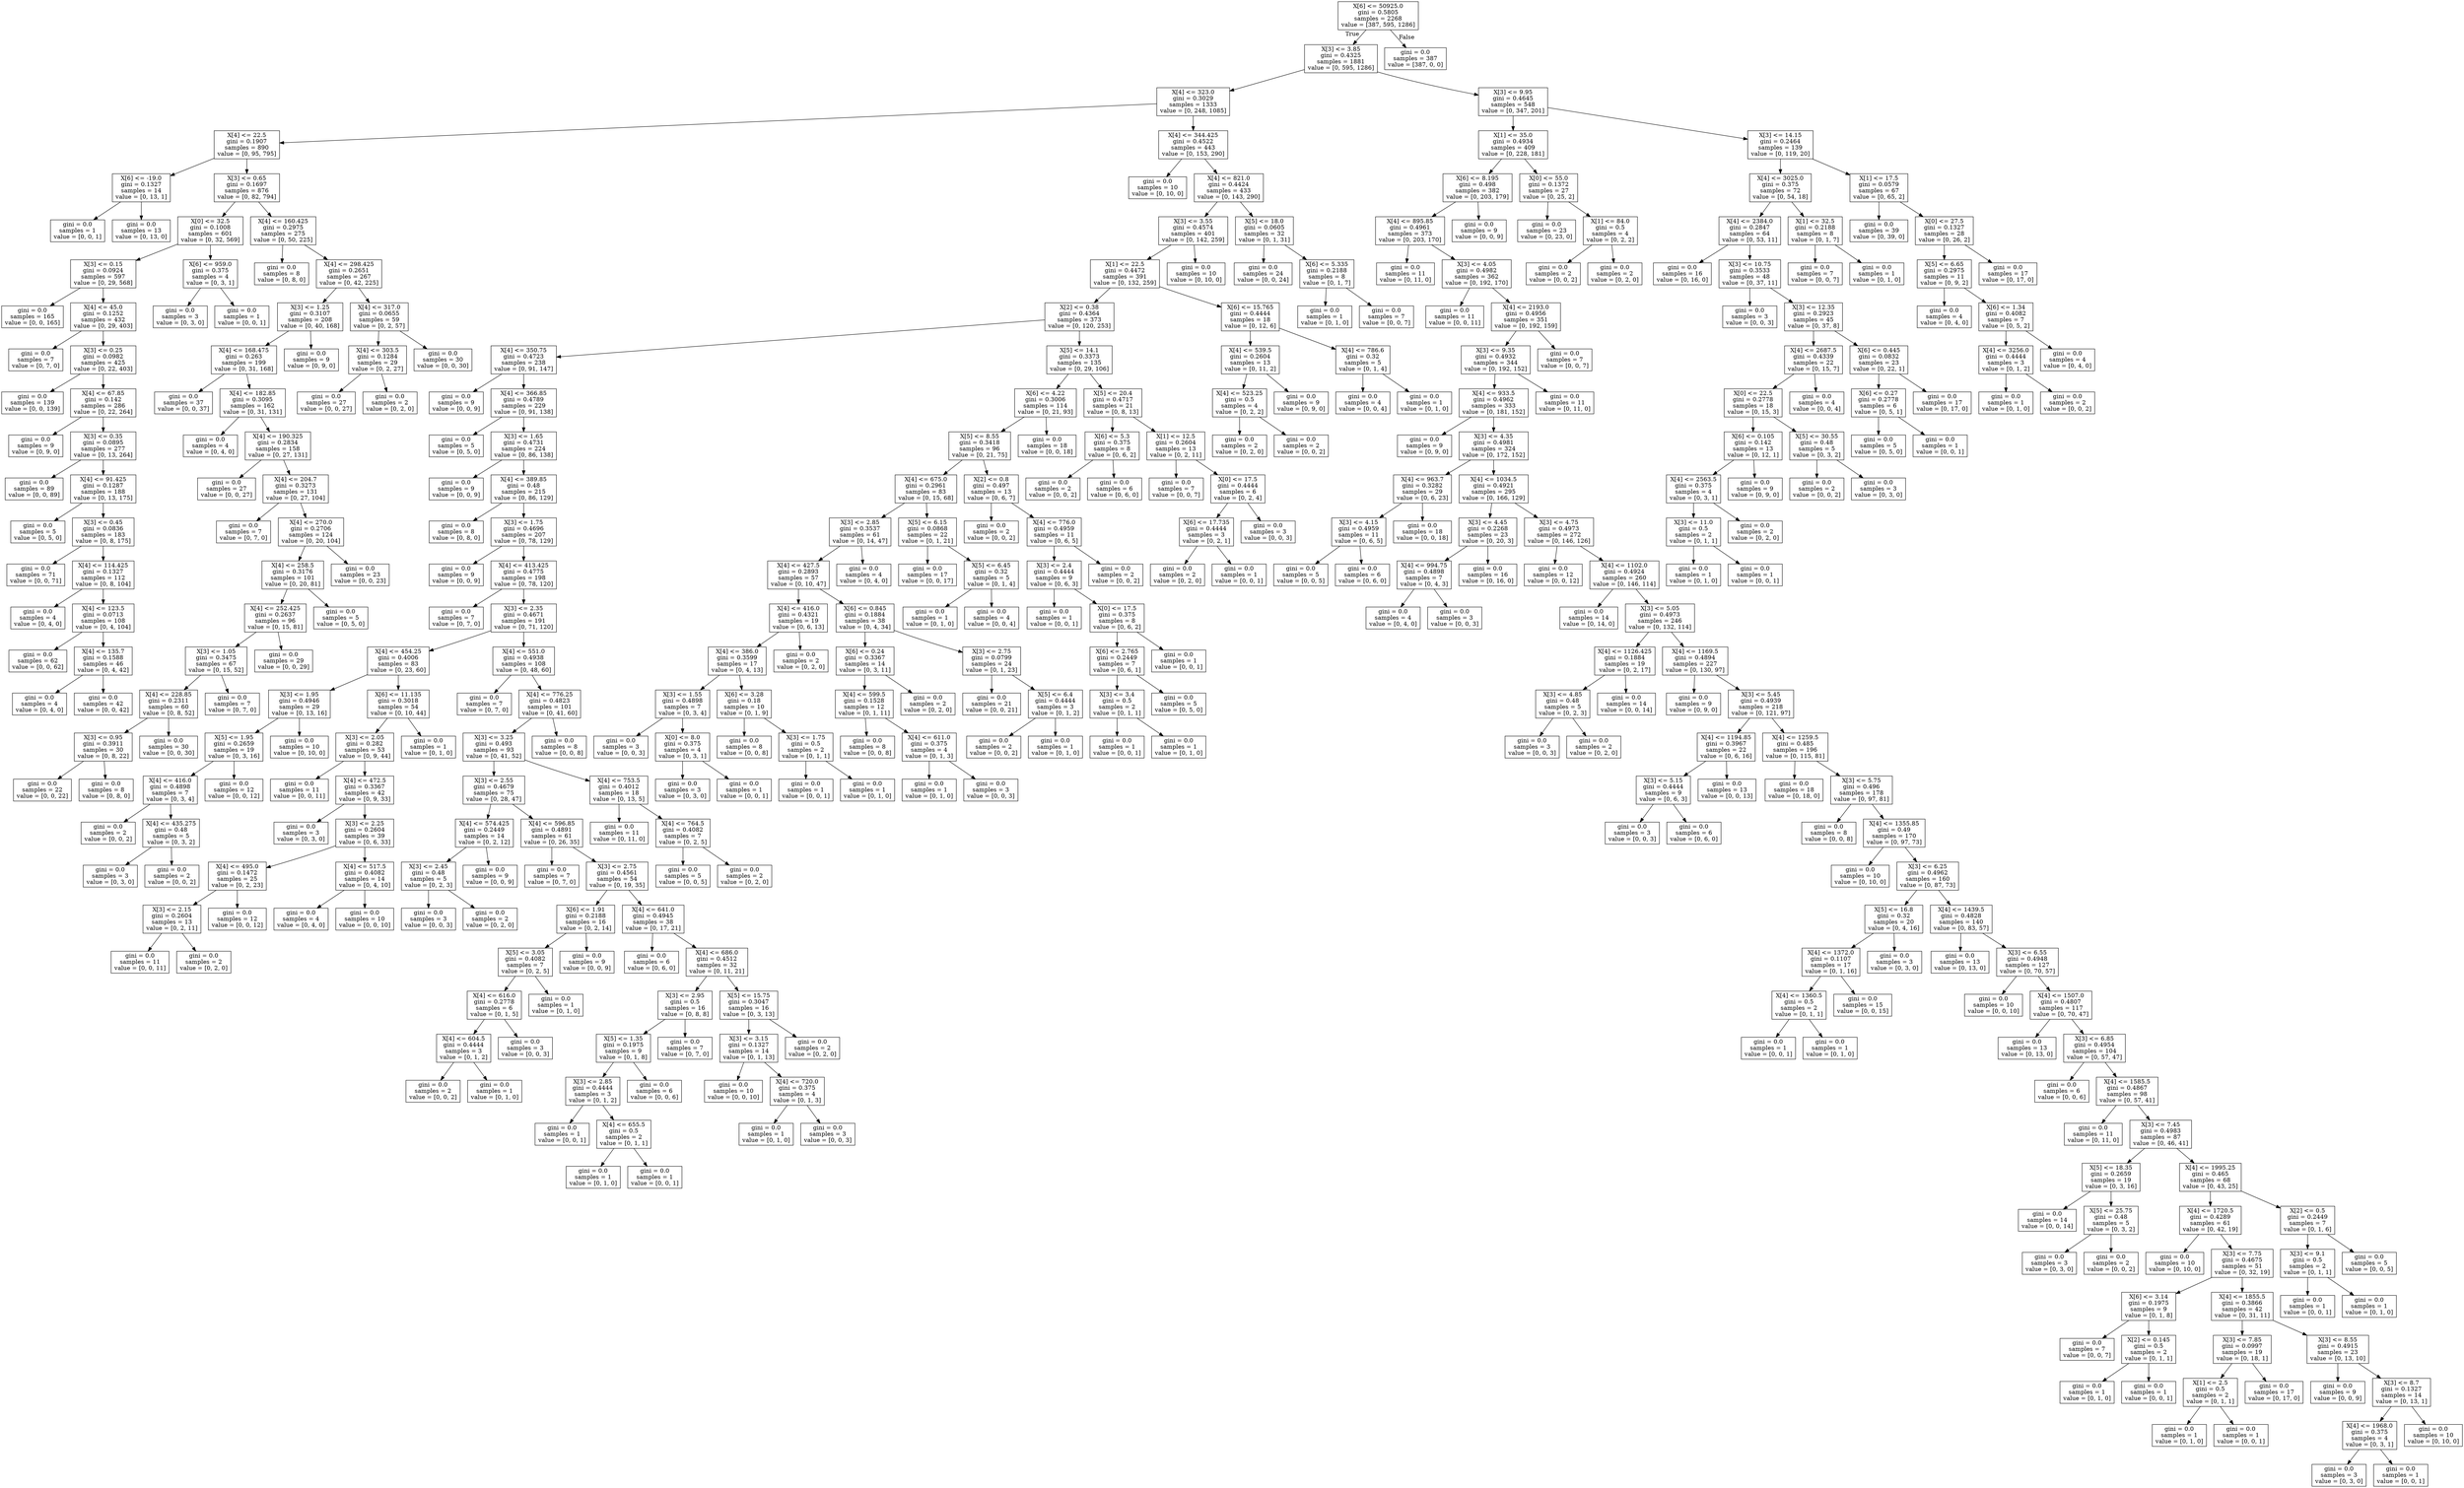 digraph Tree {
node [shape=box] ;
0 [label="X[6] <= 50925.0\ngini = 0.5805\nsamples = 2268\nvalue = [387, 595, 1286]"] ;
1 [label="X[3] <= 3.85\ngini = 0.4325\nsamples = 1881\nvalue = [0, 595, 1286]"] ;
0 -> 1 [labeldistance=2.5, labelangle=45, headlabel="True"] ;
2 [label="X[4] <= 323.0\ngini = 0.3029\nsamples = 1333\nvalue = [0, 248, 1085]"] ;
1 -> 2 ;
3 [label="X[4] <= 22.5\ngini = 0.1907\nsamples = 890\nvalue = [0, 95, 795]"] ;
2 -> 3 ;
4 [label="X[6] <= -19.0\ngini = 0.1327\nsamples = 14\nvalue = [0, 13, 1]"] ;
3 -> 4 ;
5 [label="gini = 0.0\nsamples = 1\nvalue = [0, 0, 1]"] ;
4 -> 5 ;
6 [label="gini = 0.0\nsamples = 13\nvalue = [0, 13, 0]"] ;
4 -> 6 ;
7 [label="X[3] <= 0.65\ngini = 0.1697\nsamples = 876\nvalue = [0, 82, 794]"] ;
3 -> 7 ;
8 [label="X[0] <= 32.5\ngini = 0.1008\nsamples = 601\nvalue = [0, 32, 569]"] ;
7 -> 8 ;
9 [label="X[3] <= 0.15\ngini = 0.0924\nsamples = 597\nvalue = [0, 29, 568]"] ;
8 -> 9 ;
10 [label="gini = 0.0\nsamples = 165\nvalue = [0, 0, 165]"] ;
9 -> 10 ;
11 [label="X[4] <= 45.0\ngini = 0.1252\nsamples = 432\nvalue = [0, 29, 403]"] ;
9 -> 11 ;
12 [label="gini = 0.0\nsamples = 7\nvalue = [0, 7, 0]"] ;
11 -> 12 ;
13 [label="X[3] <= 0.25\ngini = 0.0982\nsamples = 425\nvalue = [0, 22, 403]"] ;
11 -> 13 ;
14 [label="gini = 0.0\nsamples = 139\nvalue = [0, 0, 139]"] ;
13 -> 14 ;
15 [label="X[4] <= 67.85\ngini = 0.142\nsamples = 286\nvalue = [0, 22, 264]"] ;
13 -> 15 ;
16 [label="gini = 0.0\nsamples = 9\nvalue = [0, 9, 0]"] ;
15 -> 16 ;
17 [label="X[3] <= 0.35\ngini = 0.0895\nsamples = 277\nvalue = [0, 13, 264]"] ;
15 -> 17 ;
18 [label="gini = 0.0\nsamples = 89\nvalue = [0, 0, 89]"] ;
17 -> 18 ;
19 [label="X[4] <= 91.425\ngini = 0.1287\nsamples = 188\nvalue = [0, 13, 175]"] ;
17 -> 19 ;
20 [label="gini = 0.0\nsamples = 5\nvalue = [0, 5, 0]"] ;
19 -> 20 ;
21 [label="X[3] <= 0.45\ngini = 0.0836\nsamples = 183\nvalue = [0, 8, 175]"] ;
19 -> 21 ;
22 [label="gini = 0.0\nsamples = 71\nvalue = [0, 0, 71]"] ;
21 -> 22 ;
23 [label="X[4] <= 114.425\ngini = 0.1327\nsamples = 112\nvalue = [0, 8, 104]"] ;
21 -> 23 ;
24 [label="gini = 0.0\nsamples = 4\nvalue = [0, 4, 0]"] ;
23 -> 24 ;
25 [label="X[4] <= 123.5\ngini = 0.0713\nsamples = 108\nvalue = [0, 4, 104]"] ;
23 -> 25 ;
26 [label="gini = 0.0\nsamples = 62\nvalue = [0, 0, 62]"] ;
25 -> 26 ;
27 [label="X[4] <= 135.7\ngini = 0.1588\nsamples = 46\nvalue = [0, 4, 42]"] ;
25 -> 27 ;
28 [label="gini = 0.0\nsamples = 4\nvalue = [0, 4, 0]"] ;
27 -> 28 ;
29 [label="gini = 0.0\nsamples = 42\nvalue = [0, 0, 42]"] ;
27 -> 29 ;
30 [label="X[6] <= 959.0\ngini = 0.375\nsamples = 4\nvalue = [0, 3, 1]"] ;
8 -> 30 ;
31 [label="gini = 0.0\nsamples = 3\nvalue = [0, 3, 0]"] ;
30 -> 31 ;
32 [label="gini = 0.0\nsamples = 1\nvalue = [0, 0, 1]"] ;
30 -> 32 ;
33 [label="X[4] <= 160.425\ngini = 0.2975\nsamples = 275\nvalue = [0, 50, 225]"] ;
7 -> 33 ;
34 [label="gini = 0.0\nsamples = 8\nvalue = [0, 8, 0]"] ;
33 -> 34 ;
35 [label="X[4] <= 298.425\ngini = 0.2651\nsamples = 267\nvalue = [0, 42, 225]"] ;
33 -> 35 ;
36 [label="X[3] <= 1.25\ngini = 0.3107\nsamples = 208\nvalue = [0, 40, 168]"] ;
35 -> 36 ;
37 [label="X[4] <= 168.475\ngini = 0.263\nsamples = 199\nvalue = [0, 31, 168]"] ;
36 -> 37 ;
38 [label="gini = 0.0\nsamples = 37\nvalue = [0, 0, 37]"] ;
37 -> 38 ;
39 [label="X[4] <= 182.85\ngini = 0.3095\nsamples = 162\nvalue = [0, 31, 131]"] ;
37 -> 39 ;
40 [label="gini = 0.0\nsamples = 4\nvalue = [0, 4, 0]"] ;
39 -> 40 ;
41 [label="X[4] <= 190.325\ngini = 0.2834\nsamples = 158\nvalue = [0, 27, 131]"] ;
39 -> 41 ;
42 [label="gini = 0.0\nsamples = 27\nvalue = [0, 0, 27]"] ;
41 -> 42 ;
43 [label="X[4] <= 204.7\ngini = 0.3273\nsamples = 131\nvalue = [0, 27, 104]"] ;
41 -> 43 ;
44 [label="gini = 0.0\nsamples = 7\nvalue = [0, 7, 0]"] ;
43 -> 44 ;
45 [label="X[4] <= 270.0\ngini = 0.2706\nsamples = 124\nvalue = [0, 20, 104]"] ;
43 -> 45 ;
46 [label="X[4] <= 258.5\ngini = 0.3176\nsamples = 101\nvalue = [0, 20, 81]"] ;
45 -> 46 ;
47 [label="X[4] <= 252.425\ngini = 0.2637\nsamples = 96\nvalue = [0, 15, 81]"] ;
46 -> 47 ;
48 [label="X[3] <= 1.05\ngini = 0.3475\nsamples = 67\nvalue = [0, 15, 52]"] ;
47 -> 48 ;
49 [label="X[4] <= 228.85\ngini = 0.2311\nsamples = 60\nvalue = [0, 8, 52]"] ;
48 -> 49 ;
50 [label="X[3] <= 0.95\ngini = 0.3911\nsamples = 30\nvalue = [0, 8, 22]"] ;
49 -> 50 ;
51 [label="gini = 0.0\nsamples = 22\nvalue = [0, 0, 22]"] ;
50 -> 51 ;
52 [label="gini = 0.0\nsamples = 8\nvalue = [0, 8, 0]"] ;
50 -> 52 ;
53 [label="gini = 0.0\nsamples = 30\nvalue = [0, 0, 30]"] ;
49 -> 53 ;
54 [label="gini = 0.0\nsamples = 7\nvalue = [0, 7, 0]"] ;
48 -> 54 ;
55 [label="gini = 0.0\nsamples = 29\nvalue = [0, 0, 29]"] ;
47 -> 55 ;
56 [label="gini = 0.0\nsamples = 5\nvalue = [0, 5, 0]"] ;
46 -> 56 ;
57 [label="gini = 0.0\nsamples = 23\nvalue = [0, 0, 23]"] ;
45 -> 57 ;
58 [label="gini = 0.0\nsamples = 9\nvalue = [0, 9, 0]"] ;
36 -> 58 ;
59 [label="X[4] <= 317.0\ngini = 0.0655\nsamples = 59\nvalue = [0, 2, 57]"] ;
35 -> 59 ;
60 [label="X[4] <= 303.5\ngini = 0.1284\nsamples = 29\nvalue = [0, 2, 27]"] ;
59 -> 60 ;
61 [label="gini = 0.0\nsamples = 27\nvalue = [0, 0, 27]"] ;
60 -> 61 ;
62 [label="gini = 0.0\nsamples = 2\nvalue = [0, 2, 0]"] ;
60 -> 62 ;
63 [label="gini = 0.0\nsamples = 30\nvalue = [0, 0, 30]"] ;
59 -> 63 ;
64 [label="X[4] <= 344.425\ngini = 0.4522\nsamples = 443\nvalue = [0, 153, 290]"] ;
2 -> 64 ;
65 [label="gini = 0.0\nsamples = 10\nvalue = [0, 10, 0]"] ;
64 -> 65 ;
66 [label="X[4] <= 821.0\ngini = 0.4424\nsamples = 433\nvalue = [0, 143, 290]"] ;
64 -> 66 ;
67 [label="X[3] <= 3.55\ngini = 0.4574\nsamples = 401\nvalue = [0, 142, 259]"] ;
66 -> 67 ;
68 [label="X[1] <= 22.5\ngini = 0.4472\nsamples = 391\nvalue = [0, 132, 259]"] ;
67 -> 68 ;
69 [label="X[2] <= 0.38\ngini = 0.4364\nsamples = 373\nvalue = [0, 120, 253]"] ;
68 -> 69 ;
70 [label="X[4] <= 350.75\ngini = 0.4723\nsamples = 238\nvalue = [0, 91, 147]"] ;
69 -> 70 ;
71 [label="gini = 0.0\nsamples = 9\nvalue = [0, 0, 9]"] ;
70 -> 71 ;
72 [label="X[4] <= 366.85\ngini = 0.4789\nsamples = 229\nvalue = [0, 91, 138]"] ;
70 -> 72 ;
73 [label="gini = 0.0\nsamples = 5\nvalue = [0, 5, 0]"] ;
72 -> 73 ;
74 [label="X[3] <= 1.65\ngini = 0.4731\nsamples = 224\nvalue = [0, 86, 138]"] ;
72 -> 74 ;
75 [label="gini = 0.0\nsamples = 9\nvalue = [0, 0, 9]"] ;
74 -> 75 ;
76 [label="X[4] <= 389.85\ngini = 0.48\nsamples = 215\nvalue = [0, 86, 129]"] ;
74 -> 76 ;
77 [label="gini = 0.0\nsamples = 8\nvalue = [0, 8, 0]"] ;
76 -> 77 ;
78 [label="X[3] <= 1.75\ngini = 0.4696\nsamples = 207\nvalue = [0, 78, 129]"] ;
76 -> 78 ;
79 [label="gini = 0.0\nsamples = 9\nvalue = [0, 0, 9]"] ;
78 -> 79 ;
80 [label="X[4] <= 413.425\ngini = 0.4775\nsamples = 198\nvalue = [0, 78, 120]"] ;
78 -> 80 ;
81 [label="gini = 0.0\nsamples = 7\nvalue = [0, 7, 0]"] ;
80 -> 81 ;
82 [label="X[3] <= 2.35\ngini = 0.4671\nsamples = 191\nvalue = [0, 71, 120]"] ;
80 -> 82 ;
83 [label="X[4] <= 454.25\ngini = 0.4006\nsamples = 83\nvalue = [0, 23, 60]"] ;
82 -> 83 ;
84 [label="X[3] <= 1.95\ngini = 0.4946\nsamples = 29\nvalue = [0, 13, 16]"] ;
83 -> 84 ;
85 [label="X[5] <= 1.95\ngini = 0.2659\nsamples = 19\nvalue = [0, 3, 16]"] ;
84 -> 85 ;
86 [label="X[4] <= 416.0\ngini = 0.4898\nsamples = 7\nvalue = [0, 3, 4]"] ;
85 -> 86 ;
87 [label="gini = 0.0\nsamples = 2\nvalue = [0, 0, 2]"] ;
86 -> 87 ;
88 [label="X[4] <= 435.275\ngini = 0.48\nsamples = 5\nvalue = [0, 3, 2]"] ;
86 -> 88 ;
89 [label="gini = 0.0\nsamples = 3\nvalue = [0, 3, 0]"] ;
88 -> 89 ;
90 [label="gini = 0.0\nsamples = 2\nvalue = [0, 0, 2]"] ;
88 -> 90 ;
91 [label="gini = 0.0\nsamples = 12\nvalue = [0, 0, 12]"] ;
85 -> 91 ;
92 [label="gini = 0.0\nsamples = 10\nvalue = [0, 10, 0]"] ;
84 -> 92 ;
93 [label="X[6] <= 11.135\ngini = 0.3018\nsamples = 54\nvalue = [0, 10, 44]"] ;
83 -> 93 ;
94 [label="X[3] <= 2.05\ngini = 0.282\nsamples = 53\nvalue = [0, 9, 44]"] ;
93 -> 94 ;
95 [label="gini = 0.0\nsamples = 11\nvalue = [0, 0, 11]"] ;
94 -> 95 ;
96 [label="X[4] <= 472.5\ngini = 0.3367\nsamples = 42\nvalue = [0, 9, 33]"] ;
94 -> 96 ;
97 [label="gini = 0.0\nsamples = 3\nvalue = [0, 3, 0]"] ;
96 -> 97 ;
98 [label="X[3] <= 2.25\ngini = 0.2604\nsamples = 39\nvalue = [0, 6, 33]"] ;
96 -> 98 ;
99 [label="X[4] <= 495.0\ngini = 0.1472\nsamples = 25\nvalue = [0, 2, 23]"] ;
98 -> 99 ;
100 [label="X[3] <= 2.15\ngini = 0.2604\nsamples = 13\nvalue = [0, 2, 11]"] ;
99 -> 100 ;
101 [label="gini = 0.0\nsamples = 11\nvalue = [0, 0, 11]"] ;
100 -> 101 ;
102 [label="gini = 0.0\nsamples = 2\nvalue = [0, 2, 0]"] ;
100 -> 102 ;
103 [label="gini = 0.0\nsamples = 12\nvalue = [0, 0, 12]"] ;
99 -> 103 ;
104 [label="X[4] <= 517.5\ngini = 0.4082\nsamples = 14\nvalue = [0, 4, 10]"] ;
98 -> 104 ;
105 [label="gini = 0.0\nsamples = 4\nvalue = [0, 4, 0]"] ;
104 -> 105 ;
106 [label="gini = 0.0\nsamples = 10\nvalue = [0, 0, 10]"] ;
104 -> 106 ;
107 [label="gini = 0.0\nsamples = 1\nvalue = [0, 1, 0]"] ;
93 -> 107 ;
108 [label="X[4] <= 551.0\ngini = 0.4938\nsamples = 108\nvalue = [0, 48, 60]"] ;
82 -> 108 ;
109 [label="gini = 0.0\nsamples = 7\nvalue = [0, 7, 0]"] ;
108 -> 109 ;
110 [label="X[4] <= 776.25\ngini = 0.4823\nsamples = 101\nvalue = [0, 41, 60]"] ;
108 -> 110 ;
111 [label="X[3] <= 3.25\ngini = 0.493\nsamples = 93\nvalue = [0, 41, 52]"] ;
110 -> 111 ;
112 [label="X[3] <= 2.55\ngini = 0.4679\nsamples = 75\nvalue = [0, 28, 47]"] ;
111 -> 112 ;
113 [label="X[4] <= 574.425\ngini = 0.2449\nsamples = 14\nvalue = [0, 2, 12]"] ;
112 -> 113 ;
114 [label="X[3] <= 2.45\ngini = 0.48\nsamples = 5\nvalue = [0, 2, 3]"] ;
113 -> 114 ;
115 [label="gini = 0.0\nsamples = 3\nvalue = [0, 0, 3]"] ;
114 -> 115 ;
116 [label="gini = 0.0\nsamples = 2\nvalue = [0, 2, 0]"] ;
114 -> 116 ;
117 [label="gini = 0.0\nsamples = 9\nvalue = [0, 0, 9]"] ;
113 -> 117 ;
118 [label="X[4] <= 596.85\ngini = 0.4891\nsamples = 61\nvalue = [0, 26, 35]"] ;
112 -> 118 ;
119 [label="gini = 0.0\nsamples = 7\nvalue = [0, 7, 0]"] ;
118 -> 119 ;
120 [label="X[3] <= 2.75\ngini = 0.4561\nsamples = 54\nvalue = [0, 19, 35]"] ;
118 -> 120 ;
121 [label="X[6] <= 1.91\ngini = 0.2188\nsamples = 16\nvalue = [0, 2, 14]"] ;
120 -> 121 ;
122 [label="X[5] <= 3.05\ngini = 0.4082\nsamples = 7\nvalue = [0, 2, 5]"] ;
121 -> 122 ;
123 [label="X[4] <= 616.0\ngini = 0.2778\nsamples = 6\nvalue = [0, 1, 5]"] ;
122 -> 123 ;
124 [label="X[4] <= 604.5\ngini = 0.4444\nsamples = 3\nvalue = [0, 1, 2]"] ;
123 -> 124 ;
125 [label="gini = 0.0\nsamples = 2\nvalue = [0, 0, 2]"] ;
124 -> 125 ;
126 [label="gini = 0.0\nsamples = 1\nvalue = [0, 1, 0]"] ;
124 -> 126 ;
127 [label="gini = 0.0\nsamples = 3\nvalue = [0, 0, 3]"] ;
123 -> 127 ;
128 [label="gini = 0.0\nsamples = 1\nvalue = [0, 1, 0]"] ;
122 -> 128 ;
129 [label="gini = 0.0\nsamples = 9\nvalue = [0, 0, 9]"] ;
121 -> 129 ;
130 [label="X[4] <= 641.0\ngini = 0.4945\nsamples = 38\nvalue = [0, 17, 21]"] ;
120 -> 130 ;
131 [label="gini = 0.0\nsamples = 6\nvalue = [0, 6, 0]"] ;
130 -> 131 ;
132 [label="X[4] <= 686.0\ngini = 0.4512\nsamples = 32\nvalue = [0, 11, 21]"] ;
130 -> 132 ;
133 [label="X[3] <= 2.95\ngini = 0.5\nsamples = 16\nvalue = [0, 8, 8]"] ;
132 -> 133 ;
134 [label="X[5] <= 1.35\ngini = 0.1975\nsamples = 9\nvalue = [0, 1, 8]"] ;
133 -> 134 ;
135 [label="X[3] <= 2.85\ngini = 0.4444\nsamples = 3\nvalue = [0, 1, 2]"] ;
134 -> 135 ;
136 [label="gini = 0.0\nsamples = 1\nvalue = [0, 0, 1]"] ;
135 -> 136 ;
137 [label="X[4] <= 655.5\ngini = 0.5\nsamples = 2\nvalue = [0, 1, 1]"] ;
135 -> 137 ;
138 [label="gini = 0.0\nsamples = 1\nvalue = [0, 1, 0]"] ;
137 -> 138 ;
139 [label="gini = 0.0\nsamples = 1\nvalue = [0, 0, 1]"] ;
137 -> 139 ;
140 [label="gini = 0.0\nsamples = 6\nvalue = [0, 0, 6]"] ;
134 -> 140 ;
141 [label="gini = 0.0\nsamples = 7\nvalue = [0, 7, 0]"] ;
133 -> 141 ;
142 [label="X[5] <= 15.75\ngini = 0.3047\nsamples = 16\nvalue = [0, 3, 13]"] ;
132 -> 142 ;
143 [label="X[3] <= 3.15\ngini = 0.1327\nsamples = 14\nvalue = [0, 1, 13]"] ;
142 -> 143 ;
144 [label="gini = 0.0\nsamples = 10\nvalue = [0, 0, 10]"] ;
143 -> 144 ;
145 [label="X[4] <= 720.0\ngini = 0.375\nsamples = 4\nvalue = [0, 1, 3]"] ;
143 -> 145 ;
146 [label="gini = 0.0\nsamples = 1\nvalue = [0, 1, 0]"] ;
145 -> 146 ;
147 [label="gini = 0.0\nsamples = 3\nvalue = [0, 0, 3]"] ;
145 -> 147 ;
148 [label="gini = 0.0\nsamples = 2\nvalue = [0, 2, 0]"] ;
142 -> 148 ;
149 [label="X[4] <= 753.5\ngini = 0.4012\nsamples = 18\nvalue = [0, 13, 5]"] ;
111 -> 149 ;
150 [label="gini = 0.0\nsamples = 11\nvalue = [0, 11, 0]"] ;
149 -> 150 ;
151 [label="X[4] <= 764.5\ngini = 0.4082\nsamples = 7\nvalue = [0, 2, 5]"] ;
149 -> 151 ;
152 [label="gini = 0.0\nsamples = 5\nvalue = [0, 0, 5]"] ;
151 -> 152 ;
153 [label="gini = 0.0\nsamples = 2\nvalue = [0, 2, 0]"] ;
151 -> 153 ;
154 [label="gini = 0.0\nsamples = 8\nvalue = [0, 0, 8]"] ;
110 -> 154 ;
155 [label="X[5] <= 14.1\ngini = 0.3373\nsamples = 135\nvalue = [0, 29, 106]"] ;
69 -> 155 ;
156 [label="X[6] <= 4.22\ngini = 0.3006\nsamples = 114\nvalue = [0, 21, 93]"] ;
155 -> 156 ;
157 [label="X[5] <= 8.55\ngini = 0.3418\nsamples = 96\nvalue = [0, 21, 75]"] ;
156 -> 157 ;
158 [label="X[4] <= 675.0\ngini = 0.2961\nsamples = 83\nvalue = [0, 15, 68]"] ;
157 -> 158 ;
159 [label="X[3] <= 2.85\ngini = 0.3537\nsamples = 61\nvalue = [0, 14, 47]"] ;
158 -> 159 ;
160 [label="X[4] <= 427.5\ngini = 0.2893\nsamples = 57\nvalue = [0, 10, 47]"] ;
159 -> 160 ;
161 [label="X[4] <= 416.0\ngini = 0.4321\nsamples = 19\nvalue = [0, 6, 13]"] ;
160 -> 161 ;
162 [label="X[4] <= 386.0\ngini = 0.3599\nsamples = 17\nvalue = [0, 4, 13]"] ;
161 -> 162 ;
163 [label="X[3] <= 1.55\ngini = 0.4898\nsamples = 7\nvalue = [0, 3, 4]"] ;
162 -> 163 ;
164 [label="gini = 0.0\nsamples = 3\nvalue = [0, 0, 3]"] ;
163 -> 164 ;
165 [label="X[0] <= 8.0\ngini = 0.375\nsamples = 4\nvalue = [0, 3, 1]"] ;
163 -> 165 ;
166 [label="gini = 0.0\nsamples = 3\nvalue = [0, 3, 0]"] ;
165 -> 166 ;
167 [label="gini = 0.0\nsamples = 1\nvalue = [0, 0, 1]"] ;
165 -> 167 ;
168 [label="X[6] <= 3.28\ngini = 0.18\nsamples = 10\nvalue = [0, 1, 9]"] ;
162 -> 168 ;
169 [label="gini = 0.0\nsamples = 8\nvalue = [0, 0, 8]"] ;
168 -> 169 ;
170 [label="X[3] <= 1.75\ngini = 0.5\nsamples = 2\nvalue = [0, 1, 1]"] ;
168 -> 170 ;
171 [label="gini = 0.0\nsamples = 1\nvalue = [0, 0, 1]"] ;
170 -> 171 ;
172 [label="gini = 0.0\nsamples = 1\nvalue = [0, 1, 0]"] ;
170 -> 172 ;
173 [label="gini = 0.0\nsamples = 2\nvalue = [0, 2, 0]"] ;
161 -> 173 ;
174 [label="X[6] <= 0.845\ngini = 0.1884\nsamples = 38\nvalue = [0, 4, 34]"] ;
160 -> 174 ;
175 [label="X[6] <= 0.24\ngini = 0.3367\nsamples = 14\nvalue = [0, 3, 11]"] ;
174 -> 175 ;
176 [label="X[4] <= 599.5\ngini = 0.1528\nsamples = 12\nvalue = [0, 1, 11]"] ;
175 -> 176 ;
177 [label="gini = 0.0\nsamples = 8\nvalue = [0, 0, 8]"] ;
176 -> 177 ;
178 [label="X[4] <= 611.0\ngini = 0.375\nsamples = 4\nvalue = [0, 1, 3]"] ;
176 -> 178 ;
179 [label="gini = 0.0\nsamples = 1\nvalue = [0, 1, 0]"] ;
178 -> 179 ;
180 [label="gini = 0.0\nsamples = 3\nvalue = [0, 0, 3]"] ;
178 -> 180 ;
181 [label="gini = 0.0\nsamples = 2\nvalue = [0, 2, 0]"] ;
175 -> 181 ;
182 [label="X[3] <= 2.75\ngini = 0.0799\nsamples = 24\nvalue = [0, 1, 23]"] ;
174 -> 182 ;
183 [label="gini = 0.0\nsamples = 21\nvalue = [0, 0, 21]"] ;
182 -> 183 ;
184 [label="X[5] <= 6.4\ngini = 0.4444\nsamples = 3\nvalue = [0, 1, 2]"] ;
182 -> 184 ;
185 [label="gini = 0.0\nsamples = 2\nvalue = [0, 0, 2]"] ;
184 -> 185 ;
186 [label="gini = 0.0\nsamples = 1\nvalue = [0, 1, 0]"] ;
184 -> 186 ;
187 [label="gini = 0.0\nsamples = 4\nvalue = [0, 4, 0]"] ;
159 -> 187 ;
188 [label="X[5] <= 6.15\ngini = 0.0868\nsamples = 22\nvalue = [0, 1, 21]"] ;
158 -> 188 ;
189 [label="gini = 0.0\nsamples = 17\nvalue = [0, 0, 17]"] ;
188 -> 189 ;
190 [label="X[5] <= 6.45\ngini = 0.32\nsamples = 5\nvalue = [0, 1, 4]"] ;
188 -> 190 ;
191 [label="gini = 0.0\nsamples = 1\nvalue = [0, 1, 0]"] ;
190 -> 191 ;
192 [label="gini = 0.0\nsamples = 4\nvalue = [0, 0, 4]"] ;
190 -> 192 ;
193 [label="X[2] <= 0.8\ngini = 0.497\nsamples = 13\nvalue = [0, 6, 7]"] ;
157 -> 193 ;
194 [label="gini = 0.0\nsamples = 2\nvalue = [0, 0, 2]"] ;
193 -> 194 ;
195 [label="X[4] <= 776.0\ngini = 0.4959\nsamples = 11\nvalue = [0, 6, 5]"] ;
193 -> 195 ;
196 [label="X[3] <= 2.4\ngini = 0.4444\nsamples = 9\nvalue = [0, 6, 3]"] ;
195 -> 196 ;
197 [label="gini = 0.0\nsamples = 1\nvalue = [0, 0, 1]"] ;
196 -> 197 ;
198 [label="X[0] <= 17.5\ngini = 0.375\nsamples = 8\nvalue = [0, 6, 2]"] ;
196 -> 198 ;
199 [label="X[6] <= 2.765\ngini = 0.2449\nsamples = 7\nvalue = [0, 6, 1]"] ;
198 -> 199 ;
200 [label="X[3] <= 3.4\ngini = 0.5\nsamples = 2\nvalue = [0, 1, 1]"] ;
199 -> 200 ;
201 [label="gini = 0.0\nsamples = 1\nvalue = [0, 0, 1]"] ;
200 -> 201 ;
202 [label="gini = 0.0\nsamples = 1\nvalue = [0, 1, 0]"] ;
200 -> 202 ;
203 [label="gini = 0.0\nsamples = 5\nvalue = [0, 5, 0]"] ;
199 -> 203 ;
204 [label="gini = 0.0\nsamples = 1\nvalue = [0, 0, 1]"] ;
198 -> 204 ;
205 [label="gini = 0.0\nsamples = 2\nvalue = [0, 0, 2]"] ;
195 -> 205 ;
206 [label="gini = 0.0\nsamples = 18\nvalue = [0, 0, 18]"] ;
156 -> 206 ;
207 [label="X[5] <= 20.4\ngini = 0.4717\nsamples = 21\nvalue = [0, 8, 13]"] ;
155 -> 207 ;
208 [label="X[6] <= 5.3\ngini = 0.375\nsamples = 8\nvalue = [0, 6, 2]"] ;
207 -> 208 ;
209 [label="gini = 0.0\nsamples = 2\nvalue = [0, 0, 2]"] ;
208 -> 209 ;
210 [label="gini = 0.0\nsamples = 6\nvalue = [0, 6, 0]"] ;
208 -> 210 ;
211 [label="X[1] <= 12.5\ngini = 0.2604\nsamples = 13\nvalue = [0, 2, 11]"] ;
207 -> 211 ;
212 [label="gini = 0.0\nsamples = 7\nvalue = [0, 0, 7]"] ;
211 -> 212 ;
213 [label="X[0] <= 17.5\ngini = 0.4444\nsamples = 6\nvalue = [0, 2, 4]"] ;
211 -> 213 ;
214 [label="X[6] <= 17.735\ngini = 0.4444\nsamples = 3\nvalue = [0, 2, 1]"] ;
213 -> 214 ;
215 [label="gini = 0.0\nsamples = 2\nvalue = [0, 2, 0]"] ;
214 -> 215 ;
216 [label="gini = 0.0\nsamples = 1\nvalue = [0, 0, 1]"] ;
214 -> 216 ;
217 [label="gini = 0.0\nsamples = 3\nvalue = [0, 0, 3]"] ;
213 -> 217 ;
218 [label="X[6] <= 15.765\ngini = 0.4444\nsamples = 18\nvalue = [0, 12, 6]"] ;
68 -> 218 ;
219 [label="X[4] <= 539.5\ngini = 0.2604\nsamples = 13\nvalue = [0, 11, 2]"] ;
218 -> 219 ;
220 [label="X[4] <= 523.25\ngini = 0.5\nsamples = 4\nvalue = [0, 2, 2]"] ;
219 -> 220 ;
221 [label="gini = 0.0\nsamples = 2\nvalue = [0, 2, 0]"] ;
220 -> 221 ;
222 [label="gini = 0.0\nsamples = 2\nvalue = [0, 0, 2]"] ;
220 -> 222 ;
223 [label="gini = 0.0\nsamples = 9\nvalue = [0, 9, 0]"] ;
219 -> 223 ;
224 [label="X[4] <= 786.6\ngini = 0.32\nsamples = 5\nvalue = [0, 1, 4]"] ;
218 -> 224 ;
225 [label="gini = 0.0\nsamples = 4\nvalue = [0, 0, 4]"] ;
224 -> 225 ;
226 [label="gini = 0.0\nsamples = 1\nvalue = [0, 1, 0]"] ;
224 -> 226 ;
227 [label="gini = 0.0\nsamples = 10\nvalue = [0, 10, 0]"] ;
67 -> 227 ;
228 [label="X[5] <= 18.0\ngini = 0.0605\nsamples = 32\nvalue = [0, 1, 31]"] ;
66 -> 228 ;
229 [label="gini = 0.0\nsamples = 24\nvalue = [0, 0, 24]"] ;
228 -> 229 ;
230 [label="X[6] <= 5.335\ngini = 0.2188\nsamples = 8\nvalue = [0, 1, 7]"] ;
228 -> 230 ;
231 [label="gini = 0.0\nsamples = 1\nvalue = [0, 1, 0]"] ;
230 -> 231 ;
232 [label="gini = 0.0\nsamples = 7\nvalue = [0, 0, 7]"] ;
230 -> 232 ;
233 [label="X[3] <= 9.95\ngini = 0.4645\nsamples = 548\nvalue = [0, 347, 201]"] ;
1 -> 233 ;
234 [label="X[1] <= 35.0\ngini = 0.4934\nsamples = 409\nvalue = [0, 228, 181]"] ;
233 -> 234 ;
235 [label="X[6] <= 8.195\ngini = 0.498\nsamples = 382\nvalue = [0, 203, 179]"] ;
234 -> 235 ;
236 [label="X[4] <= 895.85\ngini = 0.4961\nsamples = 373\nvalue = [0, 203, 170]"] ;
235 -> 236 ;
237 [label="gini = 0.0\nsamples = 11\nvalue = [0, 11, 0]"] ;
236 -> 237 ;
238 [label="X[3] <= 4.05\ngini = 0.4982\nsamples = 362\nvalue = [0, 192, 170]"] ;
236 -> 238 ;
239 [label="gini = 0.0\nsamples = 11\nvalue = [0, 0, 11]"] ;
238 -> 239 ;
240 [label="X[4] <= 2193.0\ngini = 0.4956\nsamples = 351\nvalue = [0, 192, 159]"] ;
238 -> 240 ;
241 [label="X[3] <= 9.35\ngini = 0.4932\nsamples = 344\nvalue = [0, 192, 152]"] ;
240 -> 241 ;
242 [label="X[4] <= 933.5\ngini = 0.4962\nsamples = 333\nvalue = [0, 181, 152]"] ;
241 -> 242 ;
243 [label="gini = 0.0\nsamples = 9\nvalue = [0, 9, 0]"] ;
242 -> 243 ;
244 [label="X[3] <= 4.35\ngini = 0.4981\nsamples = 324\nvalue = [0, 172, 152]"] ;
242 -> 244 ;
245 [label="X[4] <= 963.7\ngini = 0.3282\nsamples = 29\nvalue = [0, 6, 23]"] ;
244 -> 245 ;
246 [label="X[3] <= 4.15\ngini = 0.4959\nsamples = 11\nvalue = [0, 6, 5]"] ;
245 -> 246 ;
247 [label="gini = 0.0\nsamples = 5\nvalue = [0, 0, 5]"] ;
246 -> 247 ;
248 [label="gini = 0.0\nsamples = 6\nvalue = [0, 6, 0]"] ;
246 -> 248 ;
249 [label="gini = 0.0\nsamples = 18\nvalue = [0, 0, 18]"] ;
245 -> 249 ;
250 [label="X[4] <= 1034.5\ngini = 0.4921\nsamples = 295\nvalue = [0, 166, 129]"] ;
244 -> 250 ;
251 [label="X[3] <= 4.45\ngini = 0.2268\nsamples = 23\nvalue = [0, 20, 3]"] ;
250 -> 251 ;
252 [label="X[4] <= 994.75\ngini = 0.4898\nsamples = 7\nvalue = [0, 4, 3]"] ;
251 -> 252 ;
253 [label="gini = 0.0\nsamples = 4\nvalue = [0, 4, 0]"] ;
252 -> 253 ;
254 [label="gini = 0.0\nsamples = 3\nvalue = [0, 0, 3]"] ;
252 -> 254 ;
255 [label="gini = 0.0\nsamples = 16\nvalue = [0, 16, 0]"] ;
251 -> 255 ;
256 [label="X[3] <= 4.75\ngini = 0.4973\nsamples = 272\nvalue = [0, 146, 126]"] ;
250 -> 256 ;
257 [label="gini = 0.0\nsamples = 12\nvalue = [0, 0, 12]"] ;
256 -> 257 ;
258 [label="X[4] <= 1102.0\ngini = 0.4924\nsamples = 260\nvalue = [0, 146, 114]"] ;
256 -> 258 ;
259 [label="gini = 0.0\nsamples = 14\nvalue = [0, 14, 0]"] ;
258 -> 259 ;
260 [label="X[3] <= 5.05\ngini = 0.4973\nsamples = 246\nvalue = [0, 132, 114]"] ;
258 -> 260 ;
261 [label="X[4] <= 1126.425\ngini = 0.1884\nsamples = 19\nvalue = [0, 2, 17]"] ;
260 -> 261 ;
262 [label="X[3] <= 4.85\ngini = 0.48\nsamples = 5\nvalue = [0, 2, 3]"] ;
261 -> 262 ;
263 [label="gini = 0.0\nsamples = 3\nvalue = [0, 0, 3]"] ;
262 -> 263 ;
264 [label="gini = 0.0\nsamples = 2\nvalue = [0, 2, 0]"] ;
262 -> 264 ;
265 [label="gini = 0.0\nsamples = 14\nvalue = [0, 0, 14]"] ;
261 -> 265 ;
266 [label="X[4] <= 1169.5\ngini = 0.4894\nsamples = 227\nvalue = [0, 130, 97]"] ;
260 -> 266 ;
267 [label="gini = 0.0\nsamples = 9\nvalue = [0, 9, 0]"] ;
266 -> 267 ;
268 [label="X[3] <= 5.45\ngini = 0.4939\nsamples = 218\nvalue = [0, 121, 97]"] ;
266 -> 268 ;
269 [label="X[4] <= 1194.85\ngini = 0.3967\nsamples = 22\nvalue = [0, 6, 16]"] ;
268 -> 269 ;
270 [label="X[3] <= 5.15\ngini = 0.4444\nsamples = 9\nvalue = [0, 6, 3]"] ;
269 -> 270 ;
271 [label="gini = 0.0\nsamples = 3\nvalue = [0, 0, 3]"] ;
270 -> 271 ;
272 [label="gini = 0.0\nsamples = 6\nvalue = [0, 6, 0]"] ;
270 -> 272 ;
273 [label="gini = 0.0\nsamples = 13\nvalue = [0, 0, 13]"] ;
269 -> 273 ;
274 [label="X[4] <= 1259.5\ngini = 0.485\nsamples = 196\nvalue = [0, 115, 81]"] ;
268 -> 274 ;
275 [label="gini = 0.0\nsamples = 18\nvalue = [0, 18, 0]"] ;
274 -> 275 ;
276 [label="X[3] <= 5.75\ngini = 0.496\nsamples = 178\nvalue = [0, 97, 81]"] ;
274 -> 276 ;
277 [label="gini = 0.0\nsamples = 8\nvalue = [0, 0, 8]"] ;
276 -> 277 ;
278 [label="X[4] <= 1355.85\ngini = 0.49\nsamples = 170\nvalue = [0, 97, 73]"] ;
276 -> 278 ;
279 [label="gini = 0.0\nsamples = 10\nvalue = [0, 10, 0]"] ;
278 -> 279 ;
280 [label="X[3] <= 6.25\ngini = 0.4962\nsamples = 160\nvalue = [0, 87, 73]"] ;
278 -> 280 ;
281 [label="X[5] <= 16.8\ngini = 0.32\nsamples = 20\nvalue = [0, 4, 16]"] ;
280 -> 281 ;
282 [label="X[4] <= 1372.0\ngini = 0.1107\nsamples = 17\nvalue = [0, 1, 16]"] ;
281 -> 282 ;
283 [label="X[4] <= 1360.5\ngini = 0.5\nsamples = 2\nvalue = [0, 1, 1]"] ;
282 -> 283 ;
284 [label="gini = 0.0\nsamples = 1\nvalue = [0, 0, 1]"] ;
283 -> 284 ;
285 [label="gini = 0.0\nsamples = 1\nvalue = [0, 1, 0]"] ;
283 -> 285 ;
286 [label="gini = 0.0\nsamples = 15\nvalue = [0, 0, 15]"] ;
282 -> 286 ;
287 [label="gini = 0.0\nsamples = 3\nvalue = [0, 3, 0]"] ;
281 -> 287 ;
288 [label="X[4] <= 1439.5\ngini = 0.4828\nsamples = 140\nvalue = [0, 83, 57]"] ;
280 -> 288 ;
289 [label="gini = 0.0\nsamples = 13\nvalue = [0, 13, 0]"] ;
288 -> 289 ;
290 [label="X[3] <= 6.55\ngini = 0.4948\nsamples = 127\nvalue = [0, 70, 57]"] ;
288 -> 290 ;
291 [label="gini = 0.0\nsamples = 10\nvalue = [0, 0, 10]"] ;
290 -> 291 ;
292 [label="X[4] <= 1507.0\ngini = 0.4807\nsamples = 117\nvalue = [0, 70, 47]"] ;
290 -> 292 ;
293 [label="gini = 0.0\nsamples = 13\nvalue = [0, 13, 0]"] ;
292 -> 293 ;
294 [label="X[3] <= 6.85\ngini = 0.4954\nsamples = 104\nvalue = [0, 57, 47]"] ;
292 -> 294 ;
295 [label="gini = 0.0\nsamples = 6\nvalue = [0, 0, 6]"] ;
294 -> 295 ;
296 [label="X[4] <= 1585.5\ngini = 0.4867\nsamples = 98\nvalue = [0, 57, 41]"] ;
294 -> 296 ;
297 [label="gini = 0.0\nsamples = 11\nvalue = [0, 11, 0]"] ;
296 -> 297 ;
298 [label="X[3] <= 7.45\ngini = 0.4983\nsamples = 87\nvalue = [0, 46, 41]"] ;
296 -> 298 ;
299 [label="X[5] <= 18.35\ngini = 0.2659\nsamples = 19\nvalue = [0, 3, 16]"] ;
298 -> 299 ;
300 [label="gini = 0.0\nsamples = 14\nvalue = [0, 0, 14]"] ;
299 -> 300 ;
301 [label="X[5] <= 25.75\ngini = 0.48\nsamples = 5\nvalue = [0, 3, 2]"] ;
299 -> 301 ;
302 [label="gini = 0.0\nsamples = 3\nvalue = [0, 3, 0]"] ;
301 -> 302 ;
303 [label="gini = 0.0\nsamples = 2\nvalue = [0, 0, 2]"] ;
301 -> 303 ;
304 [label="X[4] <= 1995.25\ngini = 0.465\nsamples = 68\nvalue = [0, 43, 25]"] ;
298 -> 304 ;
305 [label="X[4] <= 1720.5\ngini = 0.4289\nsamples = 61\nvalue = [0, 42, 19]"] ;
304 -> 305 ;
306 [label="gini = 0.0\nsamples = 10\nvalue = [0, 10, 0]"] ;
305 -> 306 ;
307 [label="X[3] <= 7.75\ngini = 0.4675\nsamples = 51\nvalue = [0, 32, 19]"] ;
305 -> 307 ;
308 [label="X[6] <= 3.14\ngini = 0.1975\nsamples = 9\nvalue = [0, 1, 8]"] ;
307 -> 308 ;
309 [label="gini = 0.0\nsamples = 7\nvalue = [0, 0, 7]"] ;
308 -> 309 ;
310 [label="X[2] <= 0.145\ngini = 0.5\nsamples = 2\nvalue = [0, 1, 1]"] ;
308 -> 310 ;
311 [label="gini = 0.0\nsamples = 1\nvalue = [0, 1, 0]"] ;
310 -> 311 ;
312 [label="gini = 0.0\nsamples = 1\nvalue = [0, 0, 1]"] ;
310 -> 312 ;
313 [label="X[4] <= 1855.5\ngini = 0.3866\nsamples = 42\nvalue = [0, 31, 11]"] ;
307 -> 313 ;
314 [label="X[3] <= 7.85\ngini = 0.0997\nsamples = 19\nvalue = [0, 18, 1]"] ;
313 -> 314 ;
315 [label="X[1] <= 2.5\ngini = 0.5\nsamples = 2\nvalue = [0, 1, 1]"] ;
314 -> 315 ;
316 [label="gini = 0.0\nsamples = 1\nvalue = [0, 1, 0]"] ;
315 -> 316 ;
317 [label="gini = 0.0\nsamples = 1\nvalue = [0, 0, 1]"] ;
315 -> 317 ;
318 [label="gini = 0.0\nsamples = 17\nvalue = [0, 17, 0]"] ;
314 -> 318 ;
319 [label="X[3] <= 8.55\ngini = 0.4915\nsamples = 23\nvalue = [0, 13, 10]"] ;
313 -> 319 ;
320 [label="gini = 0.0\nsamples = 9\nvalue = [0, 0, 9]"] ;
319 -> 320 ;
321 [label="X[3] <= 8.7\ngini = 0.1327\nsamples = 14\nvalue = [0, 13, 1]"] ;
319 -> 321 ;
322 [label="X[4] <= 1968.0\ngini = 0.375\nsamples = 4\nvalue = [0, 3, 1]"] ;
321 -> 322 ;
323 [label="gini = 0.0\nsamples = 3\nvalue = [0, 3, 0]"] ;
322 -> 323 ;
324 [label="gini = 0.0\nsamples = 1\nvalue = [0, 0, 1]"] ;
322 -> 324 ;
325 [label="gini = 0.0\nsamples = 10\nvalue = [0, 10, 0]"] ;
321 -> 325 ;
326 [label="X[2] <= 0.5\ngini = 0.2449\nsamples = 7\nvalue = [0, 1, 6]"] ;
304 -> 326 ;
327 [label="X[3] <= 9.1\ngini = 0.5\nsamples = 2\nvalue = [0, 1, 1]"] ;
326 -> 327 ;
328 [label="gini = 0.0\nsamples = 1\nvalue = [0, 0, 1]"] ;
327 -> 328 ;
329 [label="gini = 0.0\nsamples = 1\nvalue = [0, 1, 0]"] ;
327 -> 329 ;
330 [label="gini = 0.0\nsamples = 5\nvalue = [0, 0, 5]"] ;
326 -> 330 ;
331 [label="gini = 0.0\nsamples = 11\nvalue = [0, 11, 0]"] ;
241 -> 331 ;
332 [label="gini = 0.0\nsamples = 7\nvalue = [0, 0, 7]"] ;
240 -> 332 ;
333 [label="gini = 0.0\nsamples = 9\nvalue = [0, 0, 9]"] ;
235 -> 333 ;
334 [label="X[0] <= 55.0\ngini = 0.1372\nsamples = 27\nvalue = [0, 25, 2]"] ;
234 -> 334 ;
335 [label="gini = 0.0\nsamples = 23\nvalue = [0, 23, 0]"] ;
334 -> 335 ;
336 [label="X[1] <= 84.0\ngini = 0.5\nsamples = 4\nvalue = [0, 2, 2]"] ;
334 -> 336 ;
337 [label="gini = 0.0\nsamples = 2\nvalue = [0, 0, 2]"] ;
336 -> 337 ;
338 [label="gini = 0.0\nsamples = 2\nvalue = [0, 2, 0]"] ;
336 -> 338 ;
339 [label="X[3] <= 14.15\ngini = 0.2464\nsamples = 139\nvalue = [0, 119, 20]"] ;
233 -> 339 ;
340 [label="X[4] <= 3025.0\ngini = 0.375\nsamples = 72\nvalue = [0, 54, 18]"] ;
339 -> 340 ;
341 [label="X[4] <= 2384.0\ngini = 0.2847\nsamples = 64\nvalue = [0, 53, 11]"] ;
340 -> 341 ;
342 [label="gini = 0.0\nsamples = 16\nvalue = [0, 16, 0]"] ;
341 -> 342 ;
343 [label="X[3] <= 10.75\ngini = 0.3533\nsamples = 48\nvalue = [0, 37, 11]"] ;
341 -> 343 ;
344 [label="gini = 0.0\nsamples = 3\nvalue = [0, 0, 3]"] ;
343 -> 344 ;
345 [label="X[3] <= 12.35\ngini = 0.2923\nsamples = 45\nvalue = [0, 37, 8]"] ;
343 -> 345 ;
346 [label="X[4] <= 2687.5\ngini = 0.4339\nsamples = 22\nvalue = [0, 15, 7]"] ;
345 -> 346 ;
347 [label="X[0] <= 22.5\ngini = 0.2778\nsamples = 18\nvalue = [0, 15, 3]"] ;
346 -> 347 ;
348 [label="X[6] <= 0.105\ngini = 0.142\nsamples = 13\nvalue = [0, 12, 1]"] ;
347 -> 348 ;
349 [label="X[4] <= 2563.5\ngini = 0.375\nsamples = 4\nvalue = [0, 3, 1]"] ;
348 -> 349 ;
350 [label="X[3] <= 11.0\ngini = 0.5\nsamples = 2\nvalue = [0, 1, 1]"] ;
349 -> 350 ;
351 [label="gini = 0.0\nsamples = 1\nvalue = [0, 1, 0]"] ;
350 -> 351 ;
352 [label="gini = 0.0\nsamples = 1\nvalue = [0, 0, 1]"] ;
350 -> 352 ;
353 [label="gini = 0.0\nsamples = 2\nvalue = [0, 2, 0]"] ;
349 -> 353 ;
354 [label="gini = 0.0\nsamples = 9\nvalue = [0, 9, 0]"] ;
348 -> 354 ;
355 [label="X[5] <= 30.55\ngini = 0.48\nsamples = 5\nvalue = [0, 3, 2]"] ;
347 -> 355 ;
356 [label="gini = 0.0\nsamples = 2\nvalue = [0, 0, 2]"] ;
355 -> 356 ;
357 [label="gini = 0.0\nsamples = 3\nvalue = [0, 3, 0]"] ;
355 -> 357 ;
358 [label="gini = 0.0\nsamples = 4\nvalue = [0, 0, 4]"] ;
346 -> 358 ;
359 [label="X[6] <= 0.445\ngini = 0.0832\nsamples = 23\nvalue = [0, 22, 1]"] ;
345 -> 359 ;
360 [label="X[6] <= 0.27\ngini = 0.2778\nsamples = 6\nvalue = [0, 5, 1]"] ;
359 -> 360 ;
361 [label="gini = 0.0\nsamples = 5\nvalue = [0, 5, 0]"] ;
360 -> 361 ;
362 [label="gini = 0.0\nsamples = 1\nvalue = [0, 0, 1]"] ;
360 -> 362 ;
363 [label="gini = 0.0\nsamples = 17\nvalue = [0, 17, 0]"] ;
359 -> 363 ;
364 [label="X[1] <= 32.5\ngini = 0.2188\nsamples = 8\nvalue = [0, 1, 7]"] ;
340 -> 364 ;
365 [label="gini = 0.0\nsamples = 7\nvalue = [0, 0, 7]"] ;
364 -> 365 ;
366 [label="gini = 0.0\nsamples = 1\nvalue = [0, 1, 0]"] ;
364 -> 366 ;
367 [label="X[1] <= 17.5\ngini = 0.0579\nsamples = 67\nvalue = [0, 65, 2]"] ;
339 -> 367 ;
368 [label="gini = 0.0\nsamples = 39\nvalue = [0, 39, 0]"] ;
367 -> 368 ;
369 [label="X[0] <= 27.5\ngini = 0.1327\nsamples = 28\nvalue = [0, 26, 2]"] ;
367 -> 369 ;
370 [label="X[5] <= 6.65\ngini = 0.2975\nsamples = 11\nvalue = [0, 9, 2]"] ;
369 -> 370 ;
371 [label="gini = 0.0\nsamples = 4\nvalue = [0, 4, 0]"] ;
370 -> 371 ;
372 [label="X[6] <= 1.34\ngini = 0.4082\nsamples = 7\nvalue = [0, 5, 2]"] ;
370 -> 372 ;
373 [label="X[4] <= 3256.0\ngini = 0.4444\nsamples = 3\nvalue = [0, 1, 2]"] ;
372 -> 373 ;
374 [label="gini = 0.0\nsamples = 1\nvalue = [0, 1, 0]"] ;
373 -> 374 ;
375 [label="gini = 0.0\nsamples = 2\nvalue = [0, 0, 2]"] ;
373 -> 375 ;
376 [label="gini = 0.0\nsamples = 4\nvalue = [0, 4, 0]"] ;
372 -> 376 ;
377 [label="gini = 0.0\nsamples = 17\nvalue = [0, 17, 0]"] ;
369 -> 377 ;
378 [label="gini = 0.0\nsamples = 387\nvalue = [387, 0, 0]"] ;
0 -> 378 [labeldistance=2.5, labelangle=-45, headlabel="False"] ;
}